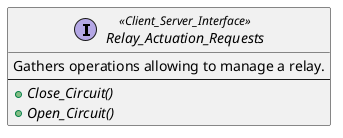 @startuml

interface Relay_Actuation_Requests <<Client_Server_Interface>>
{
  Gathers operations allowing to manage a relay.
  --
  {abstract} + Close_Circuit()
  {abstract} + Open_Circuit()
}

@enduml